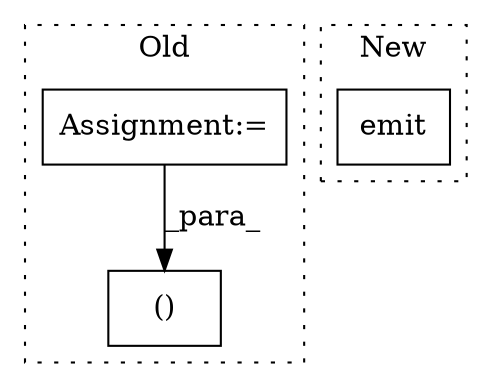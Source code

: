 digraph G {
subgraph cluster0 {
1 [label="()" a="106" s="19866" l="38" shape="box"];
3 [label="Assignment:=" a="7" s="17932" l="17" shape="box"];
label = "Old";
style="dotted";
}
subgraph cluster1 {
2 [label="emit" a="32" s="19195,19202" l="5,1" shape="box"];
label = "New";
style="dotted";
}
3 -> 1 [label="_para_"];
}